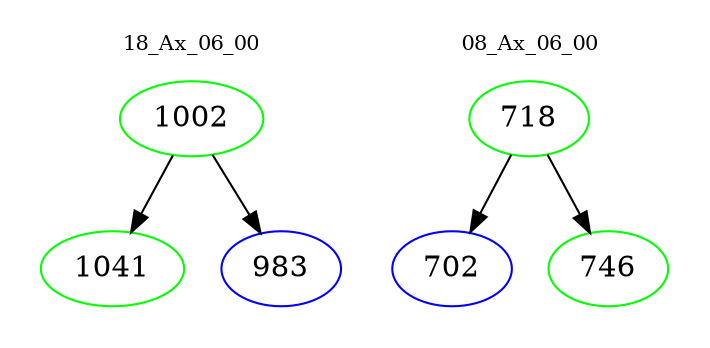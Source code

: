 digraph{
subgraph cluster_0 {
color = white
label = "18_Ax_06_00";
fontsize=10;
T0_1002 [label="1002", color="green"]
T0_1002 -> T0_1041 [color="black"]
T0_1041 [label="1041", color="green"]
T0_1002 -> T0_983 [color="black"]
T0_983 [label="983", color="blue"]
}
subgraph cluster_1 {
color = white
label = "08_Ax_06_00";
fontsize=10;
T1_718 [label="718", color="green"]
T1_718 -> T1_702 [color="black"]
T1_702 [label="702", color="blue"]
T1_718 -> T1_746 [color="black"]
T1_746 [label="746", color="green"]
}
}
